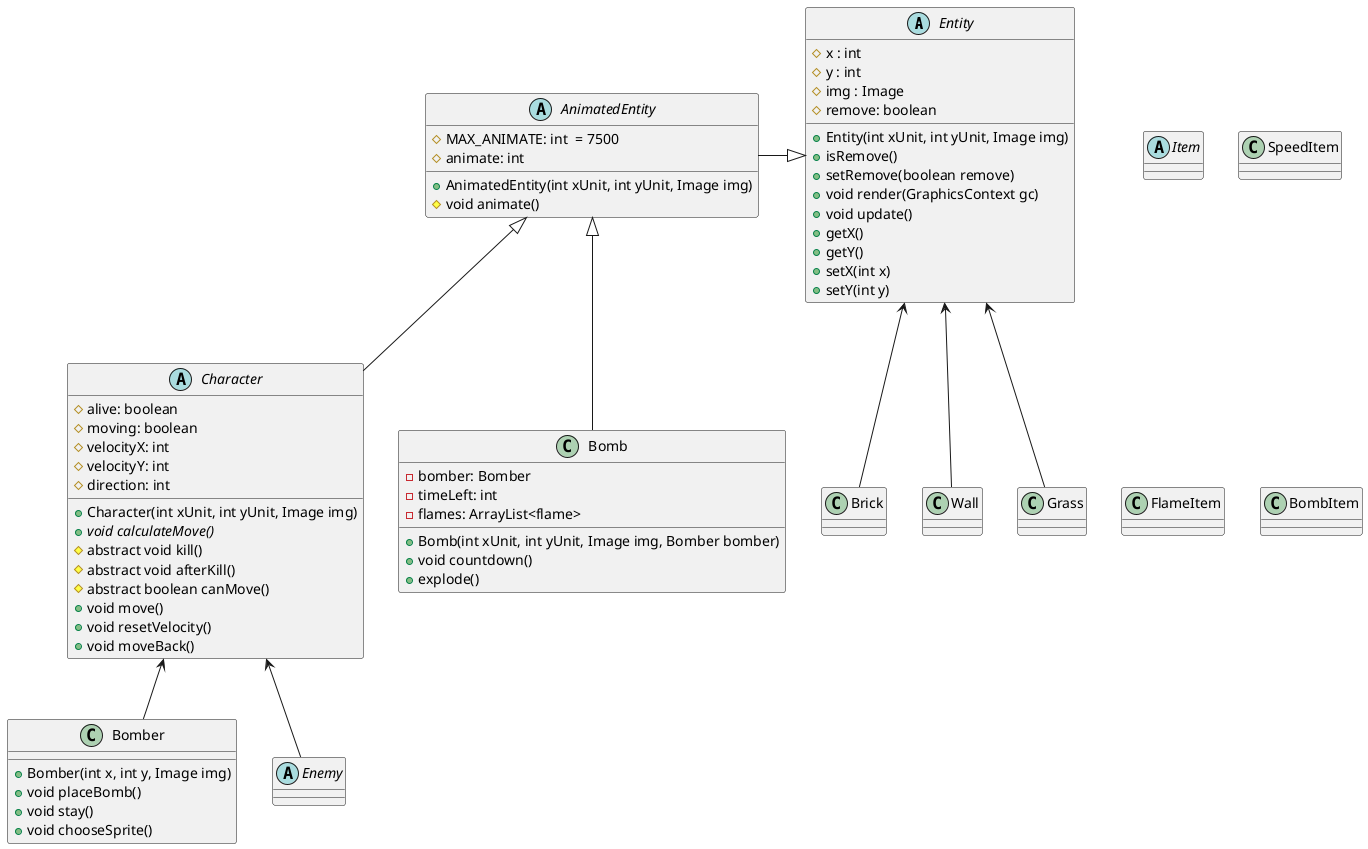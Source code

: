 @startuml
'https://plantuml.com/class-diagram

abstract class Entity {
  #x : int
  #y : int
  #img : Image
  #remove: boolean
  +Entity(int xUnit, int yUnit, Image img)
  +isRemove()
  +setRemove(boolean remove)
  +void render(GraphicsContext gc)
  +void update()
  +getX()
  +getY()
  +setX(int x)
  +setY(int y)
}


abstract class AnimatedEntity {
  # MAX_ANIMATE: int  = 7500
  # animate: int
  +AnimatedEntity(int xUnit, int yUnit, Image img)
  #void animate()

}

abstract class Character {
  # alive: boolean
  # moving: boolean
  # velocityX: int
  # velocityY: int
  # direction: int
  + Character(int xUnit, int yUnit, Image img)
  + {abstract} void calculateMove()
  # abstract void kill()
  # abstract void afterKill()
  # abstract boolean canMove()
  + void move()
  + void resetVelocity()
  + void moveBack()
}

class Bomber {
  + Bomber(int x, int y, Image img)
  + void placeBomb()
  + void stay()
  + void chooseSprite()
}
abstract class Enemy {

}

class Bomb {
  - bomber: Bomber
  - timeLeft: int
  - flames: ArrayList<flame>
  + Bomb(int xUnit, int yUnit, Image img, Bomber bomber)
  + void countdown()
  + explode()
}

class Brick
class Wall
class Grass

abstract class Item
class SpeedItem
class FlameItem
class BombItem

AnimatedEntity <|-- Character
AnimatedEntity <|-- Bomb
AnimatedEntity -|> Entity
Character <-- Bomber
Character <-- Enemy
Entity <-- Grass
Entity <-- Brick
Entity <-- Wall



@enduml